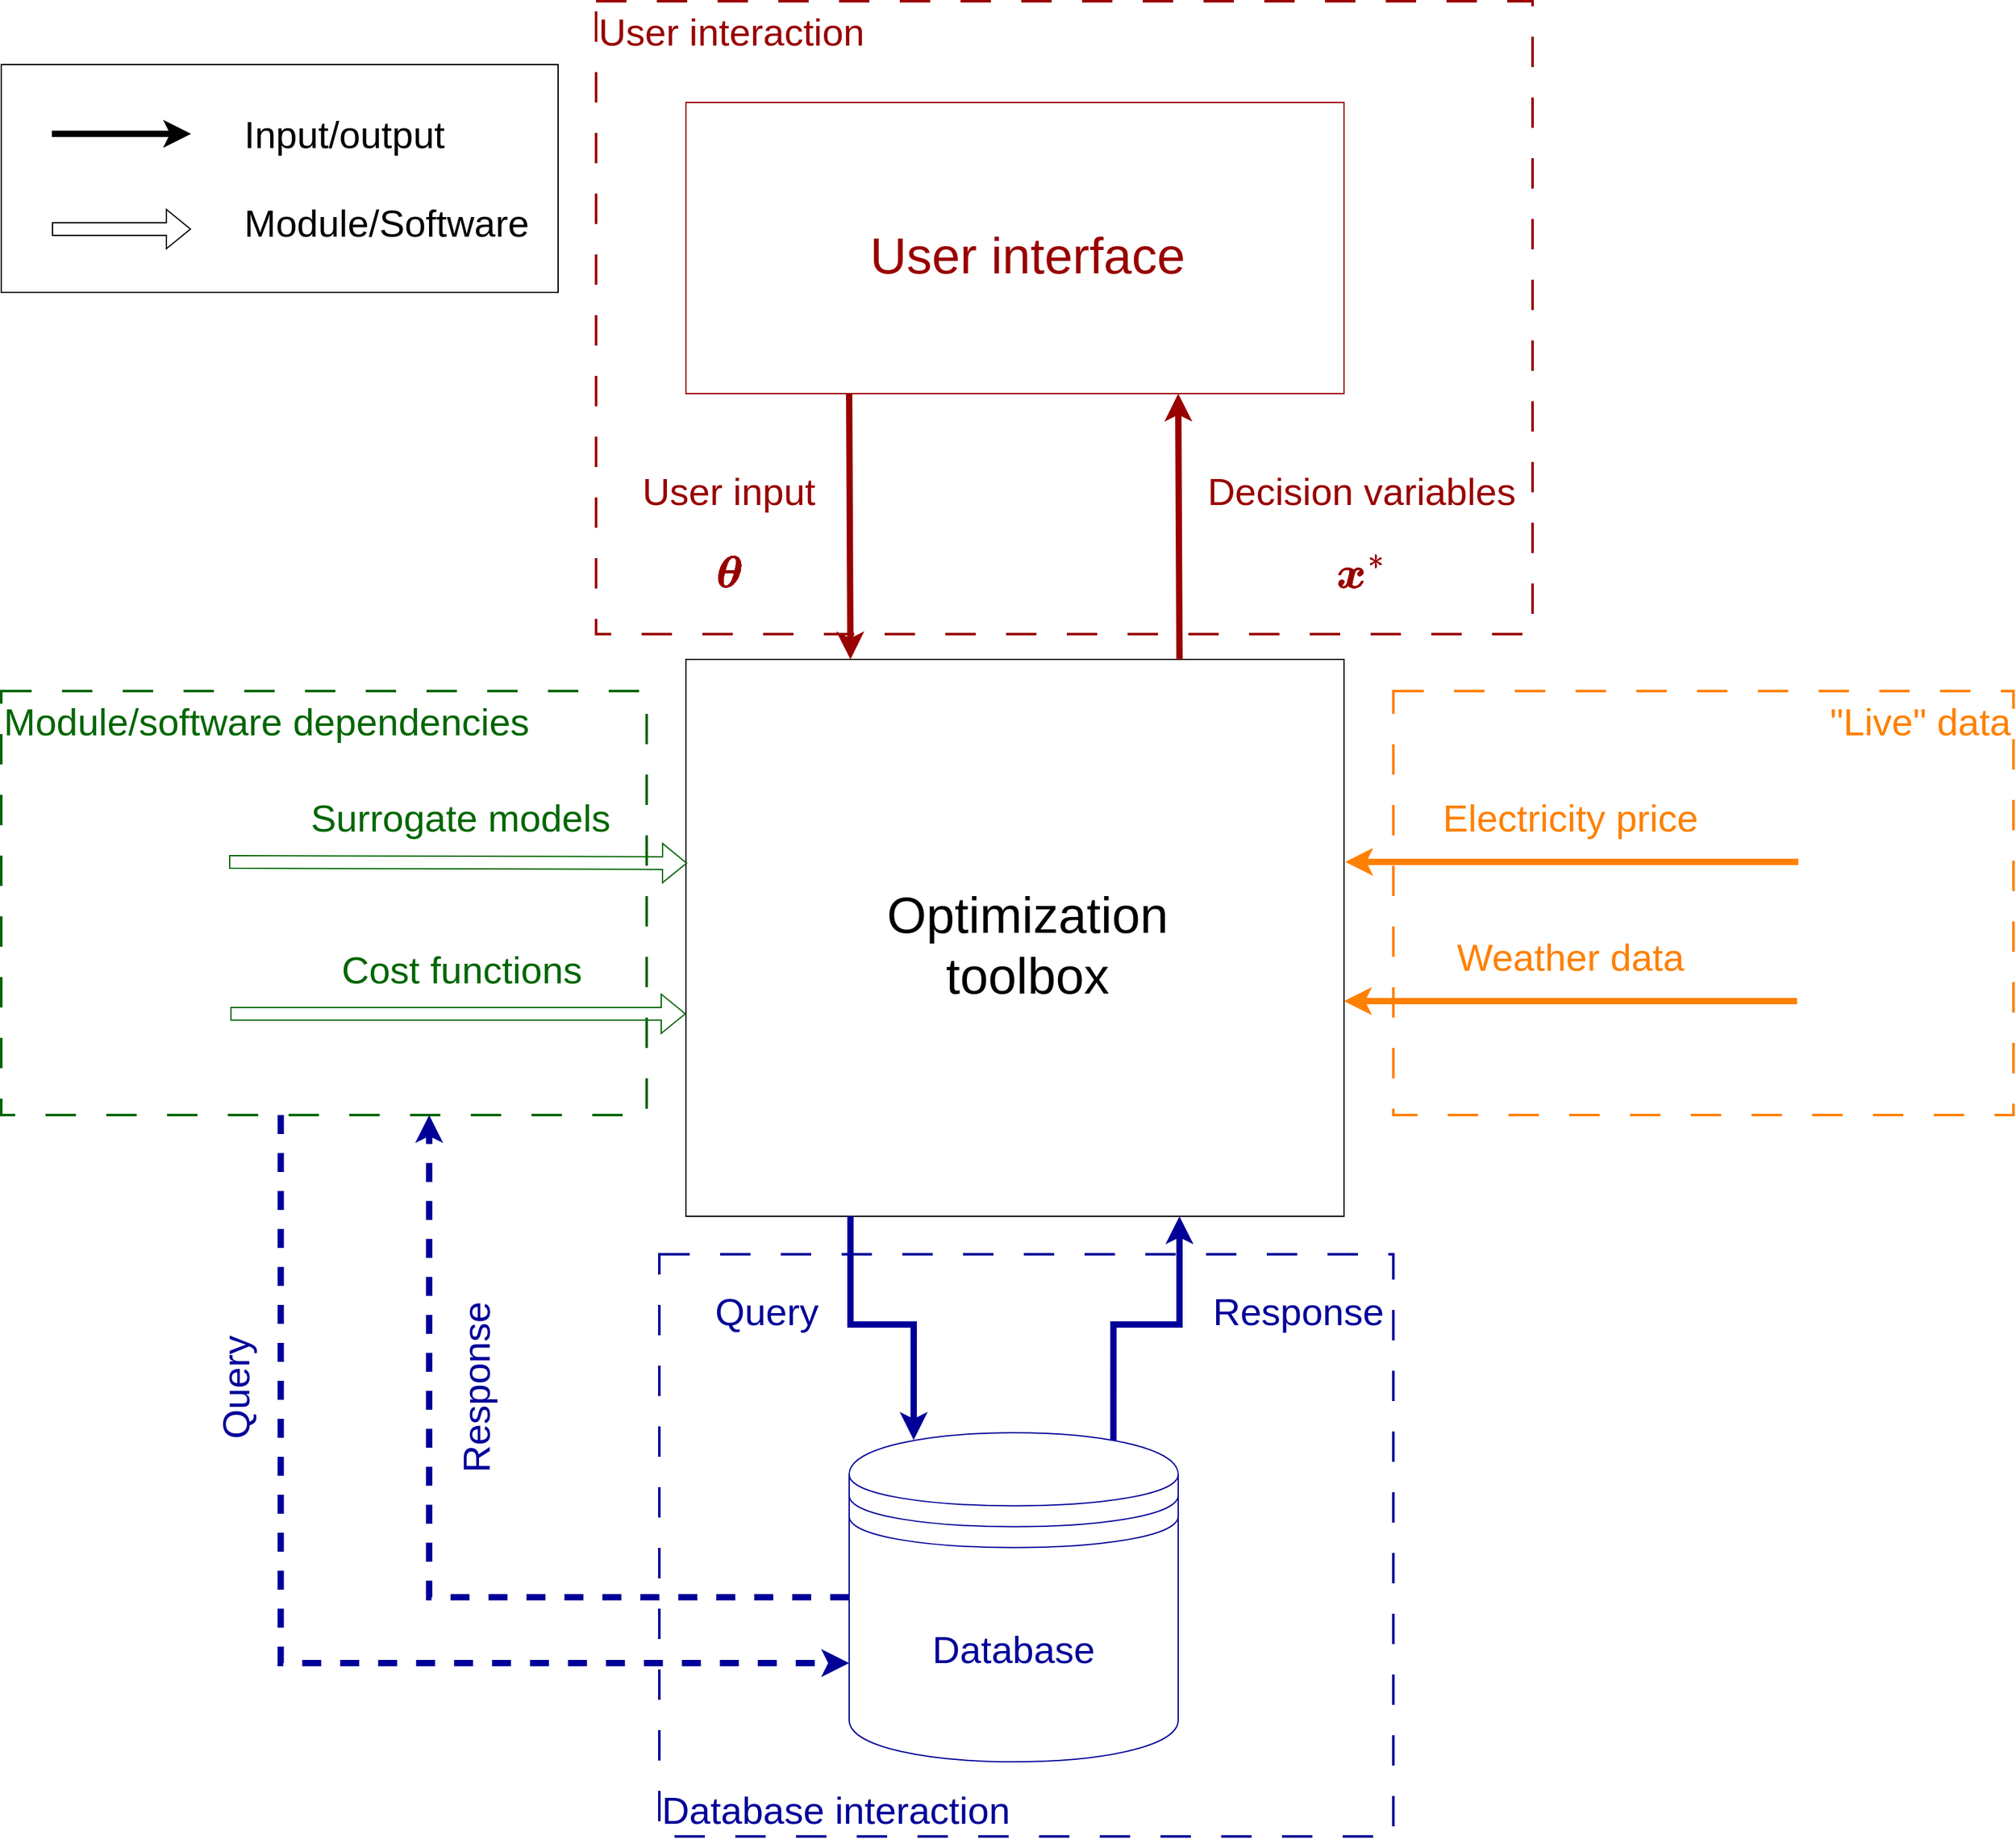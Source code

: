 <mxfile version="26.0.4">
  <diagram name="Page-1" id="zAl3V3G42ZyEV2WTPMDu">
    <mxGraphModel dx="3457" dy="2682" grid="1" gridSize="10" guides="1" tooltips="1" connect="1" arrows="1" fold="1" page="1" pageScale="1" pageWidth="850" pageHeight="1100" math="1" shadow="0">
      <root>
        <mxCell id="0" />
        <mxCell id="1" parent="0" />
        <mxCell id="HOHPpLjiFJN_buEDUcy6-14" value="&lt;font style=&quot;font-size: 30px; color: rgb(153, 0, 0);&quot;&gt;User interaction&lt;/font&gt;" style="rounded=0;whiteSpace=wrap;html=1;fillColor=none;strokeColor=#990000;dashed=1;dashPattern=12 12;strokeWidth=2;align=left;verticalAlign=top;fontColor=#006600;" parent="1" vertex="1">
          <mxGeometry x="210" y="-360" width="740" height="500" as="geometry" />
        </mxCell>
        <mxCell id="HOHPpLjiFJN_buEDUcy6-11" value="&lt;font style=&quot;font-size: 30px;&quot;&gt;Module/software dependencies&lt;/font&gt;" style="rounded=0;whiteSpace=wrap;html=1;fillColor=none;strokeColor=#006600;dashed=1;dashPattern=12 12;strokeWidth=2;align=left;verticalAlign=top;fontColor=#006600;" parent="1" vertex="1">
          <mxGeometry x="-260" y="185" width="510" height="335" as="geometry" />
        </mxCell>
        <mxCell id="HOHPpLjiFJN_buEDUcy6-13" value="&lt;font style=&quot;font-size: 30px;&quot;&gt;Database interaction&lt;/font&gt;" style="rounded=0;whiteSpace=wrap;html=1;fillColor=none;strokeColor=#000099;dashed=1;dashPattern=12 12;strokeWidth=2;align=left;verticalAlign=bottom;fontColor=#000099;" parent="1" vertex="1">
          <mxGeometry x="260" y="630" width="580" height="460" as="geometry" />
        </mxCell>
        <mxCell id="PHJ-UF2AtvQlFfFWjD3D-5" value="&lt;font style=&quot;font-size: 40px;&quot;&gt;Optimization&lt;/font&gt;&lt;div&gt;&lt;font style=&quot;font-size: 40px;&quot;&gt;toolbox&lt;/font&gt;&lt;/div&gt;" style="rounded=0;labelPosition=center;verticalLabelPosition=middle;align=center;verticalAlign=middle;whiteSpace=wrap;html=1;spacingLeft=20;spacingTop=10;fontSize=30;" parent="1" vertex="1">
          <mxGeometry x="281" y="160" width="520" height="440" as="geometry" />
        </mxCell>
        <mxCell id="HOHPpLjiFJN_buEDUcy6-12" value="&lt;font style=&quot;font-size: 30px; color: rgb(255, 128, 0);&quot;&gt;&quot;Live&quot; data&lt;/font&gt;" style="rounded=0;whiteSpace=wrap;html=1;fillColor=none;strokeColor=#FF8000;dashed=1;dashPattern=12 12;strokeWidth=2;align=right;verticalAlign=top;fontColor=#FF00FF;" parent="1" vertex="1">
          <mxGeometry x="840" y="185" width="490" height="335" as="geometry" />
        </mxCell>
        <mxCell id="PHJ-UF2AtvQlFfFWjD3D-7" value="" style="endArrow=classic;html=1;rounded=0;entryX=0.25;entryY=0;entryDx=0;entryDy=0;strokeWidth=5;fontColor=#990000;strokeColor=#990000;" parent="1" target="PHJ-UF2AtvQlFfFWjD3D-5" edge="1">
          <mxGeometry width="50" height="50" relative="1" as="geometry">
            <mxPoint x="410" y="-50" as="sourcePoint" />
            <mxPoint x="170" y="-10" as="targetPoint" />
          </mxGeometry>
        </mxCell>
        <mxCell id="PHJ-UF2AtvQlFfFWjD3D-8" value="" style="endArrow=classic;html=1;rounded=0;strokeWidth=5;exitX=0.75;exitY=0;exitDx=0;exitDy=0;fontColor=#990000;strokeColor=#990000;" parent="1" source="PHJ-UF2AtvQlFfFWjD3D-5" edge="1">
          <mxGeometry width="50" height="50" relative="1" as="geometry">
            <mxPoint x="650" y="130" as="sourcePoint" />
            <mxPoint x="670" y="-50" as="targetPoint" />
          </mxGeometry>
        </mxCell>
        <mxCell id="PHJ-UF2AtvQlFfFWjD3D-9" value="" style="endArrow=classic;html=1;rounded=0;strokeWidth=5;exitX=0.25;exitY=1;exitDx=0;exitDy=0;entryX=0.196;entryY=0.022;entryDx=0;entryDy=0;entryPerimeter=0;strokeColor=#000099;edgeStyle=orthogonalEdgeStyle;" parent="1" source="PHJ-UF2AtvQlFfFWjD3D-5" target="uxyoxZeuOjAu9Z7nn7YK-5" edge="1">
          <mxGeometry width="50" height="50" relative="1" as="geometry">
            <mxPoint x="410" y="650" as="sourcePoint" />
            <mxPoint x="140" y="610" as="targetPoint" />
          </mxGeometry>
        </mxCell>
        <mxCell id="PHJ-UF2AtvQlFfFWjD3D-10" value="" style="endArrow=classic;html=1;rounded=0;strokeWidth=5;entryX=0.75;entryY=1;entryDx=0;entryDy=0;exitX=0.803;exitY=0.026;exitDx=0;exitDy=0;exitPerimeter=0;strokeColor=#000099;edgeStyle=orthogonalEdgeStyle;" parent="1" source="uxyoxZeuOjAu9Z7nn7YK-5" target="PHJ-UF2AtvQlFfFWjD3D-5" edge="1">
          <mxGeometry width="50" height="50" relative="1" as="geometry">
            <mxPoint x="580" y="610" as="sourcePoint" />
            <mxPoint x="670" y="650" as="targetPoint" />
          </mxGeometry>
        </mxCell>
        <mxCell id="PHJ-UF2AtvQlFfFWjD3D-12" value="&lt;div&gt;User input&lt;/div&gt;&lt;div&gt;\[\boldsymbol{\theta}\]&lt;/div&gt;" style="text;html=1;align=center;verticalAlign=middle;whiteSpace=wrap;rounded=0;fontSize=30;fontFamily=Helvetica;fontColor=#990000;" parent="1" vertex="1">
          <mxGeometry x="230" y="10" width="170" height="130" as="geometry" />
        </mxCell>
        <mxCell id="PHJ-UF2AtvQlFfFWjD3D-13" value="Query" style="text;html=1;align=center;verticalAlign=middle;whiteSpace=wrap;rounded=0;fontSize=30;strokeColor=none;fontColor=#000099;" parent="1" vertex="1">
          <mxGeometry x="250" y="630" width="190" height="90" as="geometry" />
        </mxCell>
        <mxCell id="PHJ-UF2AtvQlFfFWjD3D-14" value="Response" style="text;html=1;align=center;verticalAlign=middle;whiteSpace=wrap;rounded=0;fontSize=30;strokeColor=none;fontColor=#000099;" parent="1" vertex="1">
          <mxGeometry x="670" y="630" width="190" height="90" as="geometry" />
        </mxCell>
        <mxCell id="uxyoxZeuOjAu9Z7nn7YK-4" value="&lt;div&gt;Decision variables&lt;/div&gt;&lt;div&gt;\[\boldsymbol{x}^*\]&lt;/div&gt;" style="text;html=1;align=center;verticalAlign=middle;whiteSpace=wrap;rounded=0;fontSize=30;fontFamily=Helvetica;fontColor=#990000;" parent="1" vertex="1">
          <mxGeometry x="690" y="10" width="250" height="130" as="geometry" />
        </mxCell>
        <mxCell id="uxyoxZeuOjAu9Z7nn7YK-5" value="&lt;font style=&quot;font-size: 30px;&quot;&gt;Database&lt;/font&gt;" style="shape=datastore;whiteSpace=wrap;html=1;direction=east;strokeColor=#000099;fontColor=#000099;" parent="1" vertex="1">
          <mxGeometry x="410" y="771" width="260" height="260" as="geometry" />
        </mxCell>
        <mxCell id="uxyoxZeuOjAu9Z7nn7YK-7" value="Surrogate models" style="text;html=1;align=center;verticalAlign=middle;whiteSpace=wrap;rounded=0;fontSize=30;fontColor=#006600;" parent="1" vertex="1">
          <mxGeometry x="-26.96" y="240" width="260" height="90" as="geometry" />
        </mxCell>
        <mxCell id="uxyoxZeuOjAu9Z7nn7YK-9" value="Cost functions" style="text;html=1;align=center;verticalAlign=middle;whiteSpace=wrap;rounded=0;fontSize=30;fontColor=#006600;" parent="1" vertex="1">
          <mxGeometry x="-25.96" y="360" width="260" height="90" as="geometry" />
        </mxCell>
        <mxCell id="HOHPpLjiFJN_buEDUcy6-2" value="" style="shape=flexArrow;endArrow=classic;html=1;rounded=0;strokeColor=#006600;" parent="1" edge="1">
          <mxGeometry width="50" height="50" relative="1" as="geometry">
            <mxPoint x="-79" y="440" as="sourcePoint" />
            <mxPoint x="281" y="440" as="targetPoint" />
          </mxGeometry>
        </mxCell>
        <mxCell id="HOHPpLjiFJN_buEDUcy6-3" value="" style="shape=flexArrow;endArrow=classic;html=1;rounded=0;entryX=0.002;entryY=0.275;entryDx=0;entryDy=0;entryPerimeter=0;strokeColor=#006600;" parent="1" edge="1">
          <mxGeometry width="50" height="50" relative="1" as="geometry">
            <mxPoint x="-80" y="320" as="sourcePoint" />
            <mxPoint x="282.04" y="321" as="targetPoint" />
          </mxGeometry>
        </mxCell>
        <mxCell id="HOHPpLjiFJN_buEDUcy6-4" value="&lt;span style=&quot;font-size: 40px;&quot;&gt;&lt;font style=&quot;color: rgb(153, 0, 0);&quot;&gt;User interface&lt;/font&gt;&lt;/span&gt;" style="rounded=0;labelPosition=center;verticalLabelPosition=middle;align=center;verticalAlign=middle;whiteSpace=wrap;html=1;spacingLeft=20;spacingTop=10;fontSize=30;strokeColor=#990000;" parent="1" vertex="1">
          <mxGeometry x="281" y="-280" width="520" height="230" as="geometry" />
        </mxCell>
        <mxCell id="HOHPpLjiFJN_buEDUcy6-5" value="Electricity price" style="text;html=1;align=center;verticalAlign=middle;whiteSpace=wrap;rounded=0;fontSize=30;fontColor=#FF8000;" parent="1" vertex="1">
          <mxGeometry x="850" y="240" width="260" height="90" as="geometry" />
        </mxCell>
        <mxCell id="HOHPpLjiFJN_buEDUcy6-7" value="Weather data" style="text;html=1;align=center;verticalAlign=middle;whiteSpace=wrap;rounded=0;fontSize=30;fontColor=#FF8000;" parent="1" vertex="1">
          <mxGeometry x="850" y="350" width="260" height="90" as="geometry" />
        </mxCell>
        <mxCell id="BIzvtHP8uBE0xapMVY8M-1" value="" style="endArrow=classic;html=1;rounded=0;entryX=0.25;entryY=0;entryDx=0;entryDy=0;strokeWidth=5;fontColor=#990000;strokeColor=#FF8000;" parent="1" edge="1">
          <mxGeometry width="50" height="50" relative="1" as="geometry">
            <mxPoint x="1160" y="320" as="sourcePoint" />
            <mxPoint x="802" y="320" as="targetPoint" />
          </mxGeometry>
        </mxCell>
        <mxCell id="BIzvtHP8uBE0xapMVY8M-2" value="" style="endArrow=classic;html=1;rounded=0;entryX=0.25;entryY=0;entryDx=0;entryDy=0;strokeWidth=5;fontColor=#990000;strokeColor=#FF8000;" parent="1" edge="1">
          <mxGeometry width="50" height="50" relative="1" as="geometry">
            <mxPoint x="1159" y="430" as="sourcePoint" />
            <mxPoint x="801" y="430" as="targetPoint" />
          </mxGeometry>
        </mxCell>
        <mxCell id="vvsw3TUtI4w1d1N0UgSo-1" value="" style="endArrow=classic;html=1;rounded=0;strokeWidth=5;strokeColor=#000099;edgeStyle=orthogonalEdgeStyle;entryX=0;entryY=0.7;entryDx=0;entryDy=0;dashed=1;exitX=0.433;exitY=1;exitDx=0;exitDy=0;exitPerimeter=0;" edge="1" parent="1" source="HOHPpLjiFJN_buEDUcy6-11" target="uxyoxZeuOjAu9Z7nn7YK-5">
          <mxGeometry width="50" height="50" relative="1" as="geometry">
            <mxPoint x="-130" y="650" as="sourcePoint" />
            <mxPoint x="110" y="940" as="targetPoint" />
          </mxGeometry>
        </mxCell>
        <mxCell id="vvsw3TUtI4w1d1N0UgSo-2" value="" style="endArrow=classic;html=1;rounded=0;strokeWidth=5;entryX=0.663;entryY=1;entryDx=0;entryDy=0;exitX=0;exitY=0.5;exitDx=0;exitDy=0;strokeColor=#000099;edgeStyle=orthogonalEdgeStyle;dashed=1;entryPerimeter=0;" edge="1" parent="1" source="uxyoxZeuOjAu9Z7nn7YK-5" target="HOHPpLjiFJN_buEDUcy6-11">
          <mxGeometry width="50" height="50" relative="1" as="geometry">
            <mxPoint x="140" y="660" as="sourcePoint" />
            <mxPoint x="88" y="838" as="targetPoint" />
          </mxGeometry>
        </mxCell>
        <mxCell id="vvsw3TUtI4w1d1N0UgSo-3" value="Query" style="text;html=1;align=center;verticalAlign=middle;whiteSpace=wrap;rounded=0;fontSize=30;strokeColor=none;fontColor=#000099;rotation=270;" vertex="1" parent="1">
          <mxGeometry x="-170.0" y="690" width="190" height="90" as="geometry" />
        </mxCell>
        <mxCell id="vvsw3TUtI4w1d1N0UgSo-4" value="Response" style="text;html=1;align=center;verticalAlign=middle;whiteSpace=wrap;rounded=0;fontSize=30;strokeColor=none;fontColor=#000099;rotation=270;" vertex="1" parent="1">
          <mxGeometry x="20" y="690" width="190" height="90" as="geometry" />
        </mxCell>
        <mxCell id="vvsw3TUtI4w1d1N0UgSo-7" value="" style="shape=flexArrow;endArrow=classic;html=1;rounded=0;strokeColor=#000000;" edge="1" parent="1">
          <mxGeometry width="50" height="50" relative="1" as="geometry">
            <mxPoint x="-220" y="-180" as="sourcePoint" />
            <mxPoint x="-110" y="-180" as="targetPoint" />
          </mxGeometry>
        </mxCell>
        <mxCell id="vvsw3TUtI4w1d1N0UgSo-8" value="" style="endArrow=classic;html=1;rounded=0;entryX=0.25;entryY=0;entryDx=0;entryDy=0;strokeWidth=5;fontColor=#990000;strokeColor=#000000;" edge="1" parent="1">
          <mxGeometry width="50" height="50" relative="1" as="geometry">
            <mxPoint x="-220" y="-255.26" as="sourcePoint" />
            <mxPoint x="-110" y="-255.26" as="targetPoint" />
          </mxGeometry>
        </mxCell>
        <mxCell id="vvsw3TUtI4w1d1N0UgSo-9" value="&lt;font style=&quot;font-size: 30px;&quot;&gt;Input/output&lt;/font&gt;" style="text;html=1;align=left;verticalAlign=middle;whiteSpace=wrap;rounded=0;" vertex="1" parent="1">
          <mxGeometry x="-70" y="-270" width="270" height="30" as="geometry" />
        </mxCell>
        <mxCell id="vvsw3TUtI4w1d1N0UgSo-10" value="&lt;font style=&quot;font-size: 30px;&quot;&gt;Module/Software&lt;/font&gt;" style="text;html=1;align=left;verticalAlign=middle;whiteSpace=wrap;rounded=0;" vertex="1" parent="1">
          <mxGeometry x="-70" y="-200" width="250" height="30" as="geometry" />
        </mxCell>
        <mxCell id="vvsw3TUtI4w1d1N0UgSo-11" value="" style="rounded=0;whiteSpace=wrap;html=1;fillColor=none;" vertex="1" parent="1">
          <mxGeometry x="-260" y="-310" width="440" height="180" as="geometry" />
        </mxCell>
      </root>
    </mxGraphModel>
  </diagram>
</mxfile>
